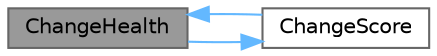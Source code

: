 digraph "ChangeHealth"
{
 // LATEX_PDF_SIZE
  bgcolor="transparent";
  edge [fontname=Helvetica,fontsize=10,labelfontname=Helvetica,labelfontsize=10];
  node [fontname=Helvetica,fontsize=10,shape=box,height=0.2,width=0.4];
  rankdir="LR";
  Node1 [id="Node000001",label="ChangeHealth",height=0.2,width=0.4,color="gray40", fillcolor="grey60", style="filled", fontcolor="black",tooltip="Increases health. If health is already at max, increases score instead. When health reaches 0,..."];
  Node1 -> Node2 [id="edge5_Node000001_Node000002",color="steelblue1",style="solid",tooltip=" "];
  Node2 [id="Node000002",label="ChangeScore",height=0.2,width=0.4,color="grey40", fillcolor="white", style="filled",URL="$class_player_scripts_1_1_player_status.html#ab2e34c964f801ca064cdcd5aaf430c45",tooltip="Increases score, rewards extra health if requirement are met."];
  Node2 -> Node1 [id="edge6_Node000002_Node000001",color="steelblue1",style="solid",tooltip=" "];
}
